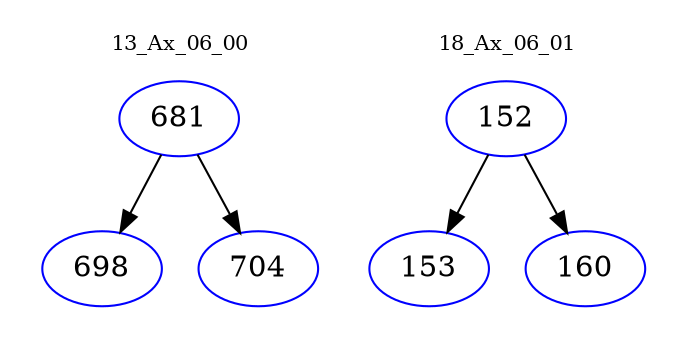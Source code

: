 digraph{
subgraph cluster_0 {
color = white
label = "13_Ax_06_00";
fontsize=10;
T0_681 [label="681", color="blue"]
T0_681 -> T0_698 [color="black"]
T0_698 [label="698", color="blue"]
T0_681 -> T0_704 [color="black"]
T0_704 [label="704", color="blue"]
}
subgraph cluster_1 {
color = white
label = "18_Ax_06_01";
fontsize=10;
T1_152 [label="152", color="blue"]
T1_152 -> T1_153 [color="black"]
T1_153 [label="153", color="blue"]
T1_152 -> T1_160 [color="black"]
T1_160 [label="160", color="blue"]
}
}
